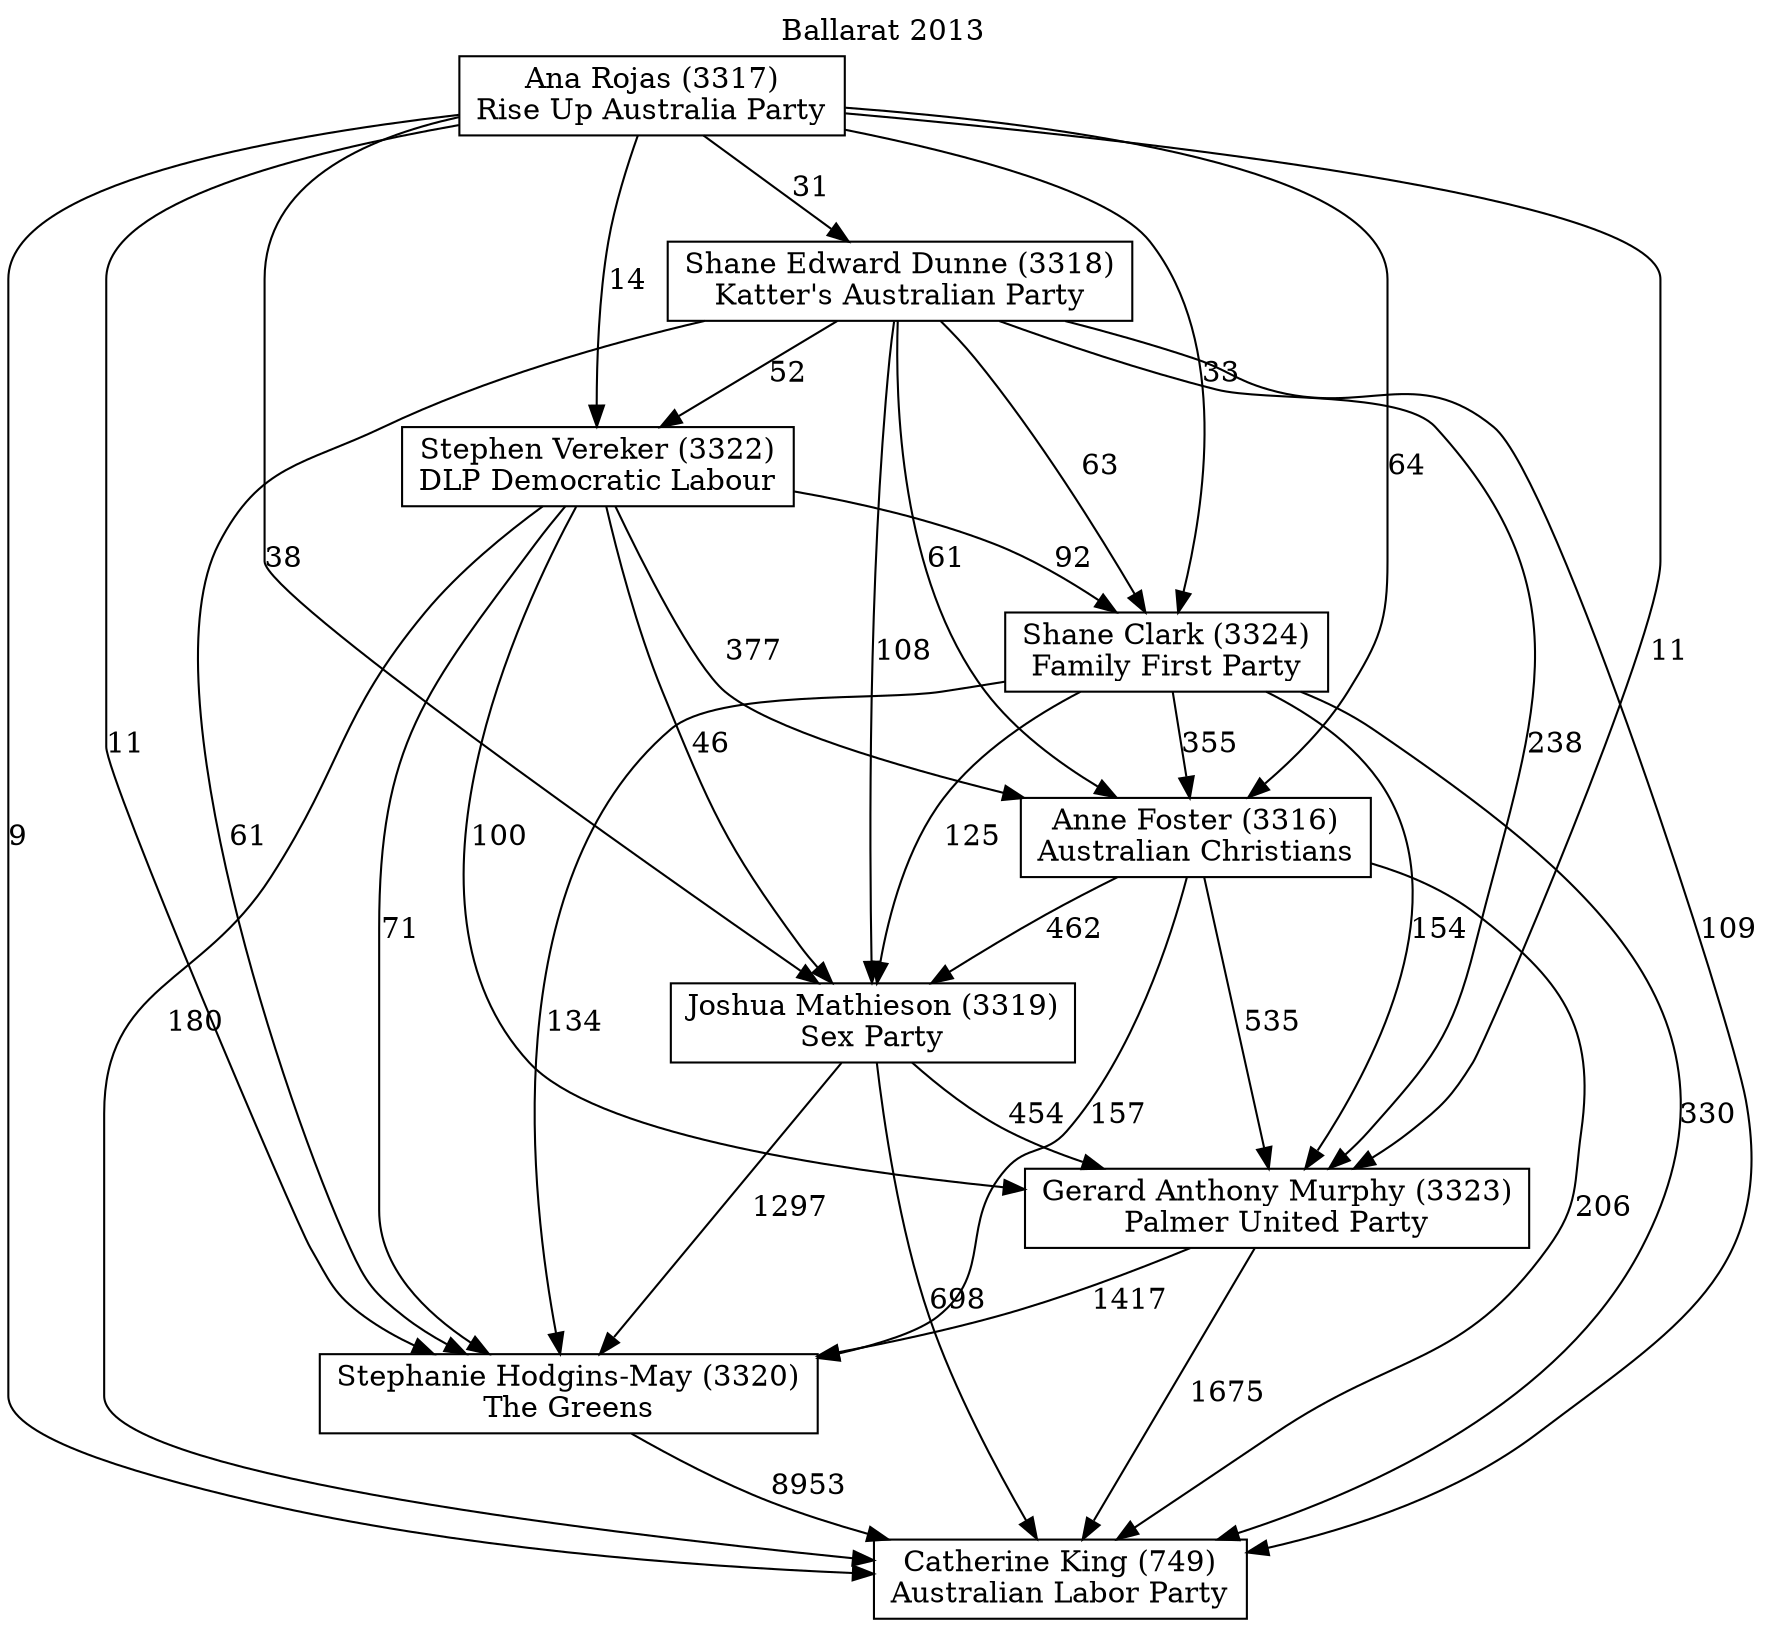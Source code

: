 // House preference flow
digraph "Catherine King (749)_Ballarat_2013" {
	graph [label="Ballarat 2013" labelloc=t mclimit=10]
	node [shape=box]
	"Ana Rojas (3317)" [label="Ana Rojas (3317)
Rise Up Australia Party"]
	"Anne Foster (3316)" [label="Anne Foster (3316)
Australian Christians"]
	"Catherine King (749)" [label="Catherine King (749)
Australian Labor Party"]
	"Gerard Anthony Murphy (3323)" [label="Gerard Anthony Murphy (3323)
Palmer United Party"]
	"Joshua Mathieson (3319)" [label="Joshua Mathieson (3319)
Sex Party"]
	"Shane Clark (3324)" [label="Shane Clark (3324)
Family First Party"]
	"Shane Edward Dunne (3318)" [label="Shane Edward Dunne (3318)
Katter's Australian Party"]
	"Stephanie Hodgins-May (3320)" [label="Stephanie Hodgins-May (3320)
The Greens"]
	"Stephen Vereker (3322)" [label="Stephen Vereker (3322)
DLP Democratic Labour"]
	"Ana Rojas (3317)" -> "Anne Foster (3316)" [label=64]
	"Ana Rojas (3317)" -> "Catherine King (749)" [label=9]
	"Ana Rojas (3317)" -> "Gerard Anthony Murphy (3323)" [label=11]
	"Ana Rojas (3317)" -> "Joshua Mathieson (3319)" [label=38]
	"Ana Rojas (3317)" -> "Shane Clark (3324)" [label=33]
	"Ana Rojas (3317)" -> "Shane Edward Dunne (3318)" [label=31]
	"Ana Rojas (3317)" -> "Stephanie Hodgins-May (3320)" [label=11]
	"Ana Rojas (3317)" -> "Stephen Vereker (3322)" [label=14]
	"Anne Foster (3316)" -> "Catherine King (749)" [label=206]
	"Anne Foster (3316)" -> "Gerard Anthony Murphy (3323)" [label=535]
	"Anne Foster (3316)" -> "Joshua Mathieson (3319)" [label=462]
	"Anne Foster (3316)" -> "Stephanie Hodgins-May (3320)" [label=157]
	"Gerard Anthony Murphy (3323)" -> "Catherine King (749)" [label=1675]
	"Gerard Anthony Murphy (3323)" -> "Stephanie Hodgins-May (3320)" [label=1417]
	"Joshua Mathieson (3319)" -> "Catherine King (749)" [label=698]
	"Joshua Mathieson (3319)" -> "Gerard Anthony Murphy (3323)" [label=454]
	"Joshua Mathieson (3319)" -> "Stephanie Hodgins-May (3320)" [label=1297]
	"Shane Clark (3324)" -> "Anne Foster (3316)" [label=355]
	"Shane Clark (3324)" -> "Catherine King (749)" [label=330]
	"Shane Clark (3324)" -> "Gerard Anthony Murphy (3323)" [label=154]
	"Shane Clark (3324)" -> "Joshua Mathieson (3319)" [label=125]
	"Shane Clark (3324)" -> "Stephanie Hodgins-May (3320)" [label=134]
	"Shane Edward Dunne (3318)" -> "Anne Foster (3316)" [label=61]
	"Shane Edward Dunne (3318)" -> "Catherine King (749)" [label=109]
	"Shane Edward Dunne (3318)" -> "Gerard Anthony Murphy (3323)" [label=238]
	"Shane Edward Dunne (3318)" -> "Joshua Mathieson (3319)" [label=108]
	"Shane Edward Dunne (3318)" -> "Shane Clark (3324)" [label=63]
	"Shane Edward Dunne (3318)" -> "Stephanie Hodgins-May (3320)" [label=61]
	"Shane Edward Dunne (3318)" -> "Stephen Vereker (3322)" [label=52]
	"Stephanie Hodgins-May (3320)" -> "Catherine King (749)" [label=8953]
	"Stephen Vereker (3322)" -> "Anne Foster (3316)" [label=377]
	"Stephen Vereker (3322)" -> "Catherine King (749)" [label=180]
	"Stephen Vereker (3322)" -> "Gerard Anthony Murphy (3323)" [label=100]
	"Stephen Vereker (3322)" -> "Joshua Mathieson (3319)" [label=46]
	"Stephen Vereker (3322)" -> "Shane Clark (3324)" [label=92]
	"Stephen Vereker (3322)" -> "Stephanie Hodgins-May (3320)" [label=71]
}
